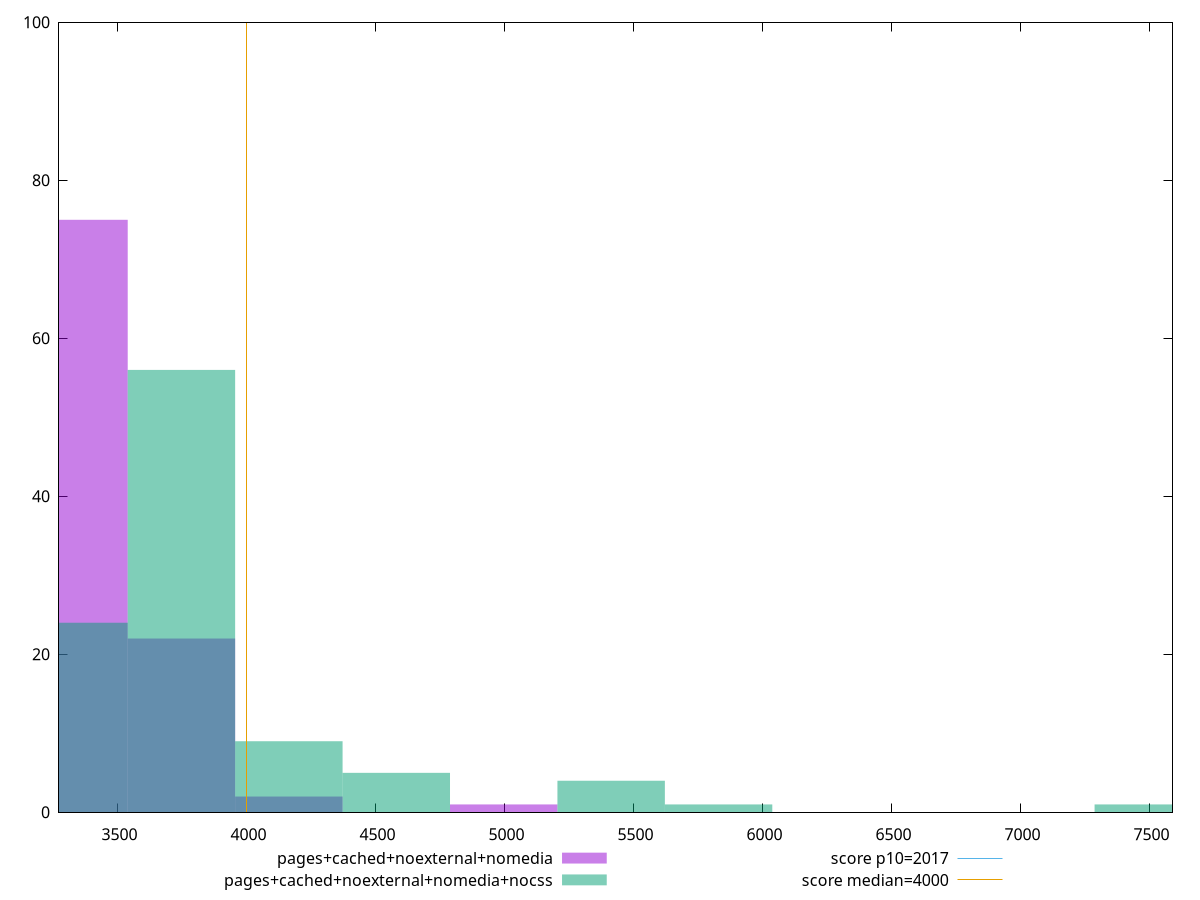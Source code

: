 reset

$pagesCachedNoexternalNomedia <<EOF
3331.2516678119173 75
3747.658126288407 22
4164.064584764897 2
4996.877501717876 1
EOF

$pagesCachedNoexternalNomediaNocss <<EOF
3747.658126288407 56
5413.283960194365 4
4580.471043241387 5
4164.064584764897 9
7495.316252576814 1
3331.2516678119173 24
5829.690418670855 1
EOF

set key outside below
set boxwidth 416.40645847648966
set xrange [3273.107999999998:7589.119999999986]
set yrange [0:100]
set trange [0:100]
set style fill transparent solid 0.5 noborder

set parametric
set terminal svg size 640, 500 enhanced background rgb 'white'
set output "reprap/mainthread-work-breakdown/comparison/histogram/3_vs_4.svg"

plot $pagesCachedNoexternalNomedia title "pages+cached+noexternal+nomedia" with boxes, \
     $pagesCachedNoexternalNomediaNocss title "pages+cached+noexternal+nomedia+nocss" with boxes, \
     2017,t title "score p10=2017", \
     4000,t title "score median=4000"

reset
